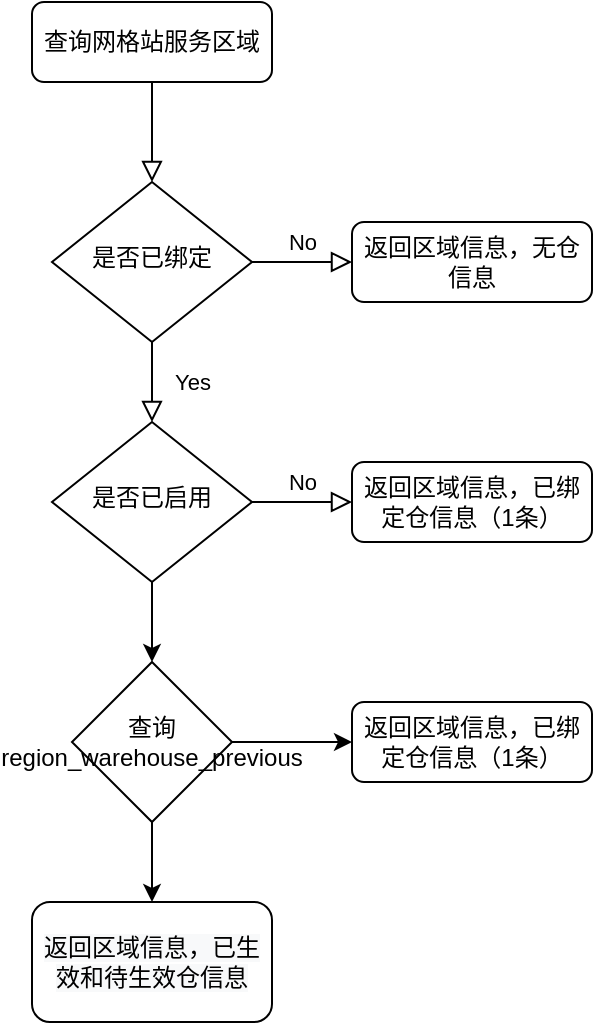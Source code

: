 <mxfile version="13.9.9" type="github" pages="2">
  <diagram id="C5RBs43oDa-KdzZeNtuy" name="Page-1">
    <mxGraphModel dx="1298" dy="758" grid="1" gridSize="10" guides="1" tooltips="1" connect="1" arrows="1" fold="1" page="1" pageScale="1" pageWidth="827" pageHeight="1169" math="0" shadow="0">
      <root>
        <mxCell id="WIyWlLk6GJQsqaUBKTNV-0" />
        <mxCell id="WIyWlLk6GJQsqaUBKTNV-1" parent="WIyWlLk6GJQsqaUBKTNV-0" />
        <mxCell id="WIyWlLk6GJQsqaUBKTNV-2" value="" style="rounded=0;html=1;jettySize=auto;orthogonalLoop=1;fontSize=11;endArrow=block;endFill=0;endSize=8;strokeWidth=1;shadow=0;labelBackgroundColor=none;edgeStyle=orthogonalEdgeStyle;" parent="WIyWlLk6GJQsqaUBKTNV-1" source="WIyWlLk6GJQsqaUBKTNV-3" target="WIyWlLk6GJQsqaUBKTNV-6" edge="1">
          <mxGeometry relative="1" as="geometry" />
        </mxCell>
        <mxCell id="WIyWlLk6GJQsqaUBKTNV-3" value="查询网格站服务区域" style="rounded=1;whiteSpace=wrap;html=1;fontSize=12;glass=0;strokeWidth=1;shadow=0;" parent="WIyWlLk6GJQsqaUBKTNV-1" vertex="1">
          <mxGeometry x="160" y="80" width="120" height="40" as="geometry" />
        </mxCell>
        <mxCell id="WIyWlLk6GJQsqaUBKTNV-4" value="Yes" style="rounded=0;html=1;jettySize=auto;orthogonalLoop=1;fontSize=11;endArrow=block;endFill=0;endSize=8;strokeWidth=1;shadow=0;labelBackgroundColor=none;edgeStyle=orthogonalEdgeStyle;" parent="WIyWlLk6GJQsqaUBKTNV-1" source="WIyWlLk6GJQsqaUBKTNV-6" target="WIyWlLk6GJQsqaUBKTNV-10" edge="1">
          <mxGeometry y="20" relative="1" as="geometry">
            <mxPoint as="offset" />
          </mxGeometry>
        </mxCell>
        <mxCell id="WIyWlLk6GJQsqaUBKTNV-5" value="No" style="edgeStyle=orthogonalEdgeStyle;rounded=0;html=1;jettySize=auto;orthogonalLoop=1;fontSize=11;endArrow=block;endFill=0;endSize=8;strokeWidth=1;shadow=0;labelBackgroundColor=none;" parent="WIyWlLk6GJQsqaUBKTNV-1" source="WIyWlLk6GJQsqaUBKTNV-6" target="WIyWlLk6GJQsqaUBKTNV-7" edge="1">
          <mxGeometry y="10" relative="1" as="geometry">
            <mxPoint as="offset" />
          </mxGeometry>
        </mxCell>
        <mxCell id="WIyWlLk6GJQsqaUBKTNV-6" value="是否已绑定" style="rhombus;whiteSpace=wrap;html=1;shadow=0;fontFamily=Helvetica;fontSize=12;align=center;strokeWidth=1;spacing=6;spacingTop=-4;" parent="WIyWlLk6GJQsqaUBKTNV-1" vertex="1">
          <mxGeometry x="170" y="170" width="100" height="80" as="geometry" />
        </mxCell>
        <mxCell id="WIyWlLk6GJQsqaUBKTNV-7" value="返回区域信息，无仓信息" style="rounded=1;whiteSpace=wrap;html=1;fontSize=12;glass=0;strokeWidth=1;shadow=0;" parent="WIyWlLk6GJQsqaUBKTNV-1" vertex="1">
          <mxGeometry x="320" y="190" width="120" height="40" as="geometry" />
        </mxCell>
        <mxCell id="WIyWlLk6GJQsqaUBKTNV-9" value="No" style="edgeStyle=orthogonalEdgeStyle;rounded=0;html=1;jettySize=auto;orthogonalLoop=1;fontSize=11;endArrow=block;endFill=0;endSize=8;strokeWidth=1;shadow=0;labelBackgroundColor=none;" parent="WIyWlLk6GJQsqaUBKTNV-1" source="WIyWlLk6GJQsqaUBKTNV-10" target="WIyWlLk6GJQsqaUBKTNV-12" edge="1">
          <mxGeometry y="10" relative="1" as="geometry">
            <mxPoint as="offset" />
          </mxGeometry>
        </mxCell>
        <mxCell id="C2mgrSA55JZJrAJBrM-s-2" value="" style="edgeStyle=orthogonalEdgeStyle;rounded=0;orthogonalLoop=1;jettySize=auto;html=1;" edge="1" parent="WIyWlLk6GJQsqaUBKTNV-1" source="WIyWlLk6GJQsqaUBKTNV-10" target="C2mgrSA55JZJrAJBrM-s-1">
          <mxGeometry relative="1" as="geometry" />
        </mxCell>
        <mxCell id="WIyWlLk6GJQsqaUBKTNV-10" value="是否已启用" style="rhombus;whiteSpace=wrap;html=1;shadow=0;fontFamily=Helvetica;fontSize=12;align=center;strokeWidth=1;spacing=6;spacingTop=-4;" parent="WIyWlLk6GJQsqaUBKTNV-1" vertex="1">
          <mxGeometry x="170" y="290" width="100" height="80" as="geometry" />
        </mxCell>
        <mxCell id="WIyWlLk6GJQsqaUBKTNV-12" value="&lt;span&gt;返回区域信息，已绑定仓信息（1条）&lt;/span&gt;" style="rounded=1;whiteSpace=wrap;html=1;fontSize=12;glass=0;strokeWidth=1;shadow=0;" parent="WIyWlLk6GJQsqaUBKTNV-1" vertex="1">
          <mxGeometry x="320" y="310" width="120" height="40" as="geometry" />
        </mxCell>
        <mxCell id="C2mgrSA55JZJrAJBrM-s-10" value="" style="edgeStyle=orthogonalEdgeStyle;rounded=0;orthogonalLoop=1;jettySize=auto;html=1;" edge="1" parent="WIyWlLk6GJQsqaUBKTNV-1" source="C2mgrSA55JZJrAJBrM-s-1" target="C2mgrSA55JZJrAJBrM-s-9">
          <mxGeometry relative="1" as="geometry" />
        </mxCell>
        <mxCell id="C2mgrSA55JZJrAJBrM-s-12" value="" style="edgeStyle=orthogonalEdgeStyle;rounded=0;orthogonalLoop=1;jettySize=auto;html=1;" edge="1" parent="WIyWlLk6GJQsqaUBKTNV-1" source="C2mgrSA55JZJrAJBrM-s-1" target="C2mgrSA55JZJrAJBrM-s-11">
          <mxGeometry relative="1" as="geometry" />
        </mxCell>
        <mxCell id="C2mgrSA55JZJrAJBrM-s-1" value="&lt;span&gt;查询region_warehouse_previous&lt;/span&gt;" style="rhombus;whiteSpace=wrap;html=1;" vertex="1" parent="WIyWlLk6GJQsqaUBKTNV-1">
          <mxGeometry x="180" y="410" width="80" height="80" as="geometry" />
        </mxCell>
        <mxCell id="C2mgrSA55JZJrAJBrM-s-9" value="&lt;span&gt;返回区域信息，已绑定仓信息（1条）&lt;/span&gt;" style="rounded=1;whiteSpace=wrap;html=1;" vertex="1" parent="WIyWlLk6GJQsqaUBKTNV-1">
          <mxGeometry x="320" y="430" width="120" height="40" as="geometry" />
        </mxCell>
        <mxCell id="C2mgrSA55JZJrAJBrM-s-11" value="&lt;span style=&quot;color: rgb(0 , 0 , 0) ; font-family: &amp;#34;helvetica&amp;#34; ; font-size: 12px ; font-style: normal ; font-weight: 400 ; letter-spacing: normal ; text-align: center ; text-indent: 0px ; text-transform: none ; word-spacing: 0px ; background-color: rgb(248 , 249 , 250) ; display: inline ; float: none&quot;&gt;返回区域信息，已生效和待生效仓信息&lt;/span&gt;" style="rounded=1;whiteSpace=wrap;html=1;" vertex="1" parent="WIyWlLk6GJQsqaUBKTNV-1">
          <mxGeometry x="160" y="530" width="120" height="60" as="geometry" />
        </mxCell>
      </root>
    </mxGraphModel>
  </diagram>
  <diagram id="JZFFeW0qjST3fZ0UheKE" name="Page-2">
    <mxGraphModel dx="1298" dy="758" grid="1" gridSize="10" guides="1" tooltips="1" connect="1" arrows="1" fold="1" page="1" pageScale="1" pageWidth="827" pageHeight="1169" math="0" shadow="0">
      <root>
        <mxCell id="PPkZ5Qz6Jww4zAWax9Q6-0" />
        <mxCell id="PPkZ5Qz6Jww4zAWax9Q6-1" parent="PPkZ5Qz6Jww4zAWax9Q6-0" />
        <mxCell id="PPkZ5Qz6Jww4zAWax9Q6-9" value="" style="edgeStyle=orthogonalEdgeStyle;rounded=0;orthogonalLoop=1;jettySize=auto;html=1;" parent="PPkZ5Qz6Jww4zAWax9Q6-1" source="PPkZ5Qz6Jww4zAWax9Q6-2" target="PPkZ5Qz6Jww4zAWax9Q6-6" edge="1">
          <mxGeometry relative="1" as="geometry" />
        </mxCell>
        <mxCell id="PPkZ5Qz6Jww4zAWax9Q6-18" value="" style="edgeStyle=orthogonalEdgeStyle;rounded=0;orthogonalLoop=1;jettySize=auto;html=1;" parent="PPkZ5Qz6Jww4zAWax9Q6-1" source="PPkZ5Qz6Jww4zAWax9Q6-2" target="PPkZ5Qz6Jww4zAWax9Q6-17" edge="1">
          <mxGeometry relative="1" as="geometry" />
        </mxCell>
        <mxCell id="PPkZ5Qz6Jww4zAWax9Q6-2" value="判断是否在同一物流区域" style="shape=process;whiteSpace=wrap;html=1;backgroundOutline=1;" parent="PPkZ5Qz6Jww4zAWax9Q6-1" vertex="1">
          <mxGeometry x="140" y="100" width="120" height="60" as="geometry" />
        </mxCell>
        <mxCell id="PPkZ5Qz6Jww4zAWax9Q6-4" value="" style="edgeStyle=orthogonalEdgeStyle;rounded=0;orthogonalLoop=1;jettySize=auto;html=1;" parent="PPkZ5Qz6Jww4zAWax9Q6-1" source="PPkZ5Qz6Jww4zAWax9Q6-3" target="PPkZ5Qz6Jww4zAWax9Q6-2" edge="1">
          <mxGeometry relative="1" as="geometry" />
        </mxCell>
        <mxCell id="PPkZ5Qz6Jww4zAWax9Q6-3" value="中心仓绑定共享仓" style="rounded=0;whiteSpace=wrap;html=1;" parent="PPkZ5Qz6Jww4zAWax9Q6-1" vertex="1">
          <mxGeometry x="140" y="10" width="120" height="60" as="geometry" />
        </mxCell>
        <mxCell id="PPkZ5Qz6Jww4zAWax9Q6-5" value="" style="shape=process;whiteSpace=wrap;html=1;backgroundOutline=1;" parent="PPkZ5Qz6Jww4zAWax9Q6-1" vertex="1">
          <mxGeometry x="140" y="300" width="120" height="60" as="geometry" />
        </mxCell>
        <mxCell id="PPkZ5Qz6Jww4zAWax9Q6-8" value="" style="edgeStyle=orthogonalEdgeStyle;rounded=0;orthogonalLoop=1;jettySize=auto;html=1;" parent="PPkZ5Qz6Jww4zAWax9Q6-1" source="PPkZ5Qz6Jww4zAWax9Q6-6" target="PPkZ5Qz6Jww4zAWax9Q6-5" edge="1">
          <mxGeometry relative="1" as="geometry" />
        </mxCell>
        <mxCell id="PPkZ5Qz6Jww4zAWax9Q6-6" value="是" style="rhombus;whiteSpace=wrap;html=1;" parent="PPkZ5Qz6Jww4zAWax9Q6-1" vertex="1">
          <mxGeometry x="160" y="180" width="80" height="80" as="geometry" />
        </mxCell>
        <mxCell id="PPkZ5Qz6Jww4zAWax9Q6-11" value="" style="shape=process;whiteSpace=wrap;html=1;backgroundOutline=1;" parent="PPkZ5Qz6Jww4zAWax9Q6-1" vertex="1">
          <mxGeometry x="140" y="440" width="120" height="60" as="geometry" />
        </mxCell>
        <mxCell id="PPkZ5Qz6Jww4zAWax9Q6-13" value="结束" style="rounded=0;whiteSpace=wrap;html=1;" parent="PPkZ5Qz6Jww4zAWax9Q6-1" vertex="1">
          <mxGeometry x="140" y="555" width="120" height="60" as="geometry" />
        </mxCell>
        <mxCell id="PPkZ5Qz6Jww4zAWax9Q6-20" style="edgeStyle=orthogonalEdgeStyle;rounded=0;orthogonalLoop=1;jettySize=auto;html=1;exitX=0.5;exitY=1;exitDx=0;exitDy=0;entryX=1;entryY=0.5;entryDx=0;entryDy=0;" parent="PPkZ5Qz6Jww4zAWax9Q6-1" source="PPkZ5Qz6Jww4zAWax9Q6-17" target="PPkZ5Qz6Jww4zAWax9Q6-13" edge="1">
          <mxGeometry relative="1" as="geometry" />
        </mxCell>
        <mxCell id="PPkZ5Qz6Jww4zAWax9Q6-17" value="否" style="rhombus;whiteSpace=wrap;html=1;" parent="PPkZ5Qz6Jww4zAWax9Q6-1" vertex="1">
          <mxGeometry x="310" y="90" width="80" height="80" as="geometry" />
        </mxCell>
      </root>
    </mxGraphModel>
  </diagram>
</mxfile>
